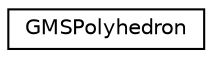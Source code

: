 digraph "Graphical Class Hierarchy"
{
 // LATEX_PDF_SIZE
  edge [fontname="Helvetica",fontsize="10",labelfontname="Helvetica",labelfontsize="10"];
  node [fontname="Helvetica",fontsize="10",shape=record];
  rankdir="LR";
  Node0 [label="GMSPolyhedron",height=0.2,width=0.4,color="black", fillcolor="white", style="filled",URL="$classGMSPolyhedron.html",tooltip=" "];
}
